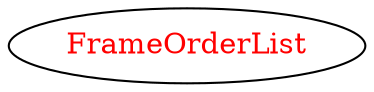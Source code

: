 digraph dependencyGraph {
 concentrate=true;
 ranksep="2.0";
 rankdir="LR"; 
 splines="ortho";
"FrameOrderList" [fontcolor="red"];
}